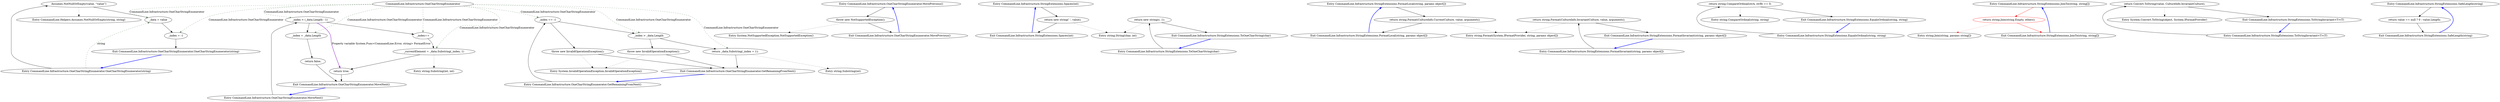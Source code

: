 digraph  {
m1_5 [label="Entry CommandLine.Helpers.Assumes.NotNullOrEmpty(string, string)", span="49-49", cluster="CommandLine.Helpers.Assumes.NotNullOrEmpty(string, string)", file="SentenceBuilder.cs"];
m1_14 [label="Entry string.Substring(int, int)", span="0-0", cluster="string.Substring(int, int)", file="SentenceBuilder.cs"];
m1_24 [label="Entry CommandLine.Infrastructure.OneCharStringEnumerator.MovePrevious()", span="117-117", cluster="CommandLine.Infrastructure.OneCharStringEnumerator.MovePrevious()", file="SentenceBuilder.cs"];
m1_25 [label="throw new NotSupportedException();", span="119-119", cluster="CommandLine.Infrastructure.OneCharStringEnumerator.MovePrevious()", file="SentenceBuilder.cs"];
m1_26 [label="Exit CommandLine.Infrastructure.OneCharStringEnumerator.MovePrevious()", span="117-117", cluster="CommandLine.Infrastructure.OneCharStringEnumerator.MovePrevious()", file="SentenceBuilder.cs"];
m1_23 [label="Entry string.Substring(int)", span="0-0", cluster="string.Substring(int)", file="SentenceBuilder.cs"];
m1_15 [label="Entry CommandLine.Infrastructure.OneCharStringEnumerator.GetRemainingFromNext()", span="102-102", cluster="CommandLine.Infrastructure.OneCharStringEnumerator.GetRemainingFromNext()", file="SentenceBuilder.cs"];
m1_16 [label="_index == -1", span="104-104", cluster="CommandLine.Infrastructure.OneCharStringEnumerator.GetRemainingFromNext()", file="SentenceBuilder.cs"];
m1_17 [label="throw new InvalidOperationException();", span="106-106", cluster="CommandLine.Infrastructure.OneCharStringEnumerator.GetRemainingFromNext()", file="SentenceBuilder.cs"];
m1_18 [label="_index > _data.Length", span="109-109", cluster="CommandLine.Infrastructure.OneCharStringEnumerator.GetRemainingFromNext()", file="SentenceBuilder.cs"];
m1_19 [label="throw new InvalidOperationException();", span="111-111", cluster="CommandLine.Infrastructure.OneCharStringEnumerator.GetRemainingFromNext()", file="SentenceBuilder.cs"];
m1_20 [label="return _data.Substring(_index + 1);", span="114-114", cluster="CommandLine.Infrastructure.OneCharStringEnumerator.GetRemainingFromNext()", file="SentenceBuilder.cs"];
m1_21 [label="Exit CommandLine.Infrastructure.OneCharStringEnumerator.GetRemainingFromNext()", span="102-102", cluster="CommandLine.Infrastructure.OneCharStringEnumerator.GetRemainingFromNext()", file="SentenceBuilder.cs"];
m1_27 [label="Entry System.NotSupportedException.NotSupportedException()", span="0-0", cluster="System.NotSupportedException.NotSupportedException()", file="SentenceBuilder.cs"];
m1_6 [label="Entry CommandLine.Infrastructure.OneCharStringEnumerator.MoveNext()", span="89-89", cluster="CommandLine.Infrastructure.OneCharStringEnumerator.MoveNext()", file="SentenceBuilder.cs"];
m1_7 [label="_index < (_data.Length - 1)", span="91-91", cluster="CommandLine.Infrastructure.OneCharStringEnumerator.MoveNext()", file="SentenceBuilder.cs"];
m1_8 [label="_index++", span="93-93", cluster="CommandLine.Infrastructure.OneCharStringEnumerator.MoveNext()", file="SentenceBuilder.cs"];
m1_11 [label="_index = _data.Length", span="98-98", cluster="CommandLine.Infrastructure.OneCharStringEnumerator.MoveNext()", file="SentenceBuilder.cs"];
m1_9 [label="_currentElement = _data.Substring(_index, 1)", span="94-94", cluster="CommandLine.Infrastructure.OneCharStringEnumerator.MoveNext()", file="SentenceBuilder.cs"];
m1_10 [label="return true;", span="95-95", cluster="CommandLine.Infrastructure.OneCharStringEnumerator.MoveNext()", file="SentenceBuilder.cs"];
m1_12 [label="return false;", span="99-99", cluster="CommandLine.Infrastructure.OneCharStringEnumerator.MoveNext()", file="SentenceBuilder.cs"];
m1_13 [label="Exit CommandLine.Infrastructure.OneCharStringEnumerator.MoveNext()", span="89-89", cluster="CommandLine.Infrastructure.OneCharStringEnumerator.MoveNext()", file="SentenceBuilder.cs"];
m1_0 [label="Entry CommandLine.Infrastructure.OneCharStringEnumerator.OneCharStringEnumerator(string)", span="36-36", cluster="CommandLine.Infrastructure.OneCharStringEnumerator.OneCharStringEnumerator(string)", file="SentenceBuilder.cs"];
m1_1 [label="Assumes.NotNullOrEmpty(value, ''value'')", span="38-38", cluster="CommandLine.Infrastructure.OneCharStringEnumerator.OneCharStringEnumerator(string)", file="SentenceBuilder.cs"];
m1_2 [label="_data = value", span="39-39", cluster="CommandLine.Infrastructure.OneCharStringEnumerator.OneCharStringEnumerator(string)", file="SentenceBuilder.cs"];
m1_3 [label="_index = -1", span="40-40", cluster="CommandLine.Infrastructure.OneCharStringEnumerator.OneCharStringEnumerator(string)", file="SentenceBuilder.cs"];
m1_4 [label="Exit CommandLine.Infrastructure.OneCharStringEnumerator.OneCharStringEnumerator(string)", span="36-36", cluster="CommandLine.Infrastructure.OneCharStringEnumerator.OneCharStringEnumerator(string)", file="SentenceBuilder.cs"];
m1_22 [label="Entry System.InvalidOperationException.InvalidOperationException()", span="0-0", cluster="System.InvalidOperationException.InvalidOperationException()", file="SentenceBuilder.cs"];
m1_28 [label="CommandLine.Infrastructure.OneCharStringEnumerator", span="", file="SentenceBuilder.cs"];
m3_15 [label="Entry CommandLine.Infrastructure.StringExtensions.Spaces(int)", span="29-29", cluster="CommandLine.Infrastructure.StringExtensions.Spaces(int)", file="StringExtensions.cs"];
m3_16 [label="return new string(' ', value);", span="31-31", cluster="CommandLine.Infrastructure.StringExtensions.Spaces(int)", file="StringExtensions.cs"];
m3_17 [label="Exit CommandLine.Infrastructure.StringExtensions.Spaces(int)", span="29-29", cluster="CommandLine.Infrastructure.StringExtensions.Spaces(int)", file="StringExtensions.cs"];
m3_12 [label="Entry CommandLine.Infrastructure.StringExtensions.FormatLocal(string, params object[])", span="24-24", cluster="CommandLine.Infrastructure.StringExtensions.FormatLocal(string, params object[])", file="StringExtensions.cs"];
m3_13 [label="return string.Format(CultureInfo.CurrentCulture, value, arguments);", span="26-26", cluster="CommandLine.Infrastructure.StringExtensions.FormatLocal(string, params object[])", file="StringExtensions.cs"];
m3_14 [label="Exit CommandLine.Infrastructure.StringExtensions.FormatLocal(string, params object[])", span="24-24", cluster="CommandLine.Infrastructure.StringExtensions.FormatLocal(string, params object[])", file="StringExtensions.cs"];
m3_3 [label="Entry string.String(char, int)", span="0-0", cluster="string.String(char, int)", file="StringExtensions.cs"];
m3_21 [label="Entry string.CompareOrdinal(string, string)", span="0-0", cluster="string.CompareOrdinal(string, string)", file="StringExtensions.cs"];
m3_25 [label="Entry CommandLine.Infrastructure.StringExtensions.JoinTo(string, string[])", span="44-44", cluster="CommandLine.Infrastructure.StringExtensions.JoinTo(string, string[])", file="StringExtensions.cs"];
m3_26 [label="return string.Join(string.Empty, others);", span="46-46", cluster="CommandLine.Infrastructure.StringExtensions.JoinTo(string, string[])", color=red, community=0, file="StringExtensions.cs"];
m3_27 [label="Exit CommandLine.Infrastructure.StringExtensions.JoinTo(string, string[])", span="44-44", cluster="CommandLine.Infrastructure.StringExtensions.JoinTo(string, string[])", file="StringExtensions.cs"];
m3_7 [label="Entry System.Convert.ToString(object, System.IFormatProvider)", span="0-0", cluster="System.Convert.ToString(object, System.IFormatProvider)", file="StringExtensions.cs"];
m3_18 [label="Entry CommandLine.Infrastructure.StringExtensions.EqualsOrdinal(string, string)", span="34-34", cluster="CommandLine.Infrastructure.StringExtensions.EqualsOrdinal(string, string)", file="StringExtensions.cs"];
m3_19 [label="return string.CompareOrdinal(strA, strB) == 0;", span="36-36", cluster="CommandLine.Infrastructure.StringExtensions.EqualsOrdinal(string, string)", file="StringExtensions.cs"];
m3_20 [label="Exit CommandLine.Infrastructure.StringExtensions.EqualsOrdinal(string, string)", span="34-34", cluster="CommandLine.Infrastructure.StringExtensions.EqualsOrdinal(string, string)", file="StringExtensions.cs"];
m3_28 [label="Entry string.Join(string, params string[])", span="0-0", cluster="string.Join(string, params string[])", file="StringExtensions.cs"];
m3_22 [label="Entry CommandLine.Infrastructure.StringExtensions.SafeLength(string)", span="39-39", cluster="CommandLine.Infrastructure.StringExtensions.SafeLength(string)", file="StringExtensions.cs"];
m3_23 [label="return value == null ? 0 : value.Length;", span="41-41", cluster="CommandLine.Infrastructure.StringExtensions.SafeLength(string)", file="StringExtensions.cs"];
m3_24 [label="Exit CommandLine.Infrastructure.StringExtensions.SafeLength(string)", span="39-39", cluster="CommandLine.Infrastructure.StringExtensions.SafeLength(string)", file="StringExtensions.cs"];
m3_8 [label="Entry CommandLine.Infrastructure.StringExtensions.FormatInvariant(string, params object[])", span="19-19", cluster="CommandLine.Infrastructure.StringExtensions.FormatInvariant(string, params object[])", file="StringExtensions.cs"];
m3_9 [label="return string.Format(CultureInfo.InvariantCulture, value, arguments);", span="21-21", cluster="CommandLine.Infrastructure.StringExtensions.FormatInvariant(string, params object[])", file="StringExtensions.cs"];
m3_10 [label="Exit CommandLine.Infrastructure.StringExtensions.FormatInvariant(string, params object[])", span="19-19", cluster="CommandLine.Infrastructure.StringExtensions.FormatInvariant(string, params object[])", file="StringExtensions.cs"];
m3_0 [label="Entry CommandLine.Infrastructure.StringExtensions.ToOneCharString(char)", span="9-9", cluster="CommandLine.Infrastructure.StringExtensions.ToOneCharString(char)", file="StringExtensions.cs"];
m3_1 [label="return new string(c, 1);", span="11-11", cluster="CommandLine.Infrastructure.StringExtensions.ToOneCharString(char)", file="StringExtensions.cs"];
m3_2 [label="Exit CommandLine.Infrastructure.StringExtensions.ToOneCharString(char)", span="9-9", cluster="CommandLine.Infrastructure.StringExtensions.ToOneCharString(char)", file="StringExtensions.cs"];
m3_4 [label="Entry CommandLine.Infrastructure.StringExtensions.ToStringInvariant<T>(T)", span="14-14", cluster="CommandLine.Infrastructure.StringExtensions.ToStringInvariant<T>(T)", file="StringExtensions.cs"];
m3_5 [label="return Convert.ToString(value, CultureInfo.InvariantCulture);", span="16-16", cluster="CommandLine.Infrastructure.StringExtensions.ToStringInvariant<T>(T)", file="StringExtensions.cs"];
m3_6 [label="Exit CommandLine.Infrastructure.StringExtensions.ToStringInvariant<T>(T)", span="14-14", cluster="CommandLine.Infrastructure.StringExtensions.ToStringInvariant<T>(T)", file="StringExtensions.cs"];
m3_11 [label="Entry string.Format(System.IFormatProvider, string, params object[])", span="0-0", cluster="string.Format(System.IFormatProvider, string, params object[])", file="StringExtensions.cs"];
m1_24 -> m1_25  [key=0, style=solid];
m1_25 -> m1_26  [key=0, style=solid];
m1_25 -> m1_27  [key=2, style=dotted];
m1_26 -> m1_24  [key=0, style=bold, color=blue];
m1_15 -> m1_16  [key=0, style=solid];
m1_16 -> m1_17  [key=0, style=solid];
m1_16 -> m1_18  [key=0, style=solid];
m1_17 -> m1_21  [key=0, style=solid];
m1_17 -> m1_22  [key=2, style=dotted];
m1_18 -> m1_19  [key=0, style=solid];
m1_18 -> m1_20  [key=0, style=solid];
m1_19 -> m1_21  [key=0, style=solid];
m1_19 -> m1_22  [key=2, style=dotted];
m1_20 -> m1_21  [key=0, style=solid];
m1_20 -> m1_23  [key=2, style=dotted];
m1_21 -> m1_15  [key=0, style=bold, color=blue];
m1_6 -> m1_7  [key=0, style=solid];
m1_7 -> m1_8  [key=0, style=solid];
m1_7 -> m1_11  [key=0, style=solid];
m1_7 -> m1_10  [key=3, color=darkorchid, style=bold, label="Property variable System.Func<CommandLine.Error, string> FormatError"];
m1_8 -> m1_9  [key=0, style=solid];
m1_11 -> m1_12  [key=0, style=solid];
m1_9 -> m1_10  [key=0, style=solid];
m1_9 -> m1_14  [key=2, style=dotted];
m1_10 -> m1_13  [key=0, style=solid];
m1_12 -> m1_13  [key=0, style=solid];
m1_13 -> m1_6  [key=0, style=bold, color=blue];
m1_0 -> m1_1  [key=0, style=solid];
m1_0 -> m1_2  [key=1, style=dashed, color=darkseagreen4, label=string];
m1_1 -> m1_2  [key=0, style=solid];
m1_1 -> m1_5  [key=2, style=dotted];
m1_2 -> m1_3  [key=0, style=solid];
m1_3 -> m1_4  [key=0, style=solid];
m1_4 -> m1_0  [key=0, style=bold, color=blue];
m1_28 -> m1_2  [key=1, style=dashed, color=darkseagreen4, label="CommandLine.Infrastructure.OneCharStringEnumerator"];
m1_28 -> m1_3  [key=1, style=dashed, color=darkseagreen4, label="CommandLine.Infrastructure.OneCharStringEnumerator"];
m1_28 -> m1_7  [key=1, style=dashed, color=darkseagreen4, label="CommandLine.Infrastructure.OneCharStringEnumerator"];
m1_28 -> m1_8  [key=1, style=dashed, color=darkseagreen4, label="CommandLine.Infrastructure.OneCharStringEnumerator"];
m1_28 -> m1_9  [key=1, style=dashed, color=darkseagreen4, label="CommandLine.Infrastructure.OneCharStringEnumerator"];
m1_28 -> m1_11  [key=1, style=dashed, color=darkseagreen4, label="CommandLine.Infrastructure.OneCharStringEnumerator"];
m1_28 -> m1_16  [key=1, style=dashed, color=darkseagreen4, label="CommandLine.Infrastructure.OneCharStringEnumerator"];
m1_28 -> m1_18  [key=1, style=dashed, color=darkseagreen4, label="CommandLine.Infrastructure.OneCharStringEnumerator"];
m1_28 -> m1_20  [key=1, style=dashed, color=darkseagreen4, label="CommandLine.Infrastructure.OneCharStringEnumerator"];
m3_15 -> m3_16  [key=0, style=solid];
m3_16 -> m3_17  [key=0, style=solid];
m3_16 -> m3_3  [key=2, style=dotted];
m3_17 -> m3_15  [key=0, style=bold, color=blue];
m3_12 -> m3_13  [key=0, style=solid];
m3_13 -> m3_14  [key=0, style=solid];
m3_13 -> m3_11  [key=2, style=dotted];
m3_14 -> m3_12  [key=0, style=bold, color=blue];
m3_25 -> m3_26  [key=0, style=solid, color=red];
m3_26 -> m3_27  [key=0, style=solid, color=red];
m3_26 -> m3_28  [key=2, style=dotted, color=red];
m3_27 -> m3_25  [key=0, style=bold, color=blue];
m3_18 -> m3_19  [key=0, style=solid];
m3_19 -> m3_20  [key=0, style=solid];
m3_19 -> m3_21  [key=2, style=dotted];
m3_20 -> m3_18  [key=0, style=bold, color=blue];
m3_22 -> m3_23  [key=0, style=solid];
m3_23 -> m3_24  [key=0, style=solid];
m3_24 -> m3_22  [key=0, style=bold, color=blue];
m3_8 -> m3_9  [key=0, style=solid];
m3_9 -> m3_10  [key=0, style=solid];
m3_9 -> m3_11  [key=2, style=dotted];
m3_10 -> m3_8  [key=0, style=bold, color=blue];
m3_0 -> m3_1  [key=0, style=solid];
m3_1 -> m3_2  [key=0, style=solid];
m3_1 -> m3_3  [key=2, style=dotted];
m3_2 -> m3_0  [key=0, style=bold, color=blue];
m3_4 -> m3_5  [key=0, style=solid];
m3_5 -> m3_6  [key=0, style=solid];
m3_5 -> m3_7  [key=2, style=dotted];
m3_6 -> m3_4  [key=0, style=bold, color=blue];
}
